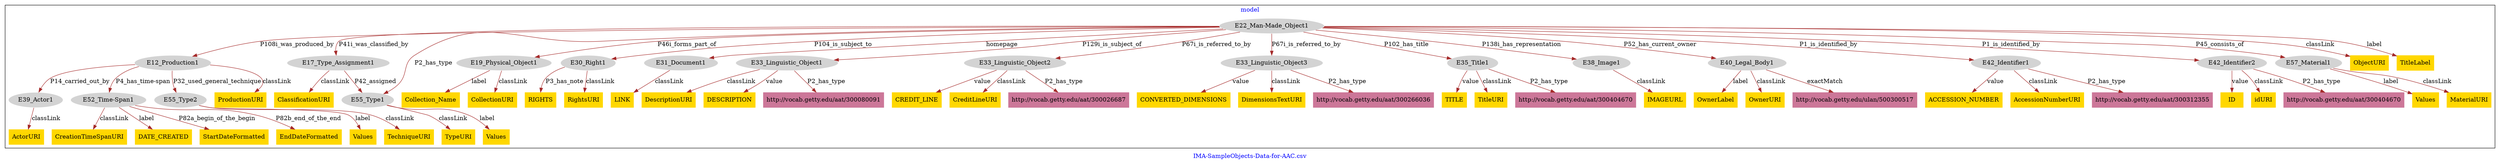 digraph n0 {
fontcolor="blue"
remincross="true"
label="IMA-SampleObjects-Data-for-AAC.csv"
subgraph cluster {
label="model"
n2[style="filled",color="white",fillcolor="lightgray",label="E12_Production1"];
n3[style="filled",color="white",fillcolor="lightgray",label="E39_Actor1"];
n4[style="filled",color="white",fillcolor="lightgray",label="E52_Time-Span1"];
n5[style="filled",color="white",fillcolor="lightgray",label="E55_Type2"];
n6[style="filled",color="white",fillcolor="lightgray",label="E17_Type_Assignment1"];
n7[style="filled",color="white",fillcolor="lightgray",label="E55_Type1"];
n8[style="filled",color="white",fillcolor="lightgray",label="E22_Man-Made_Object1"];
n9[style="filled",color="white",fillcolor="lightgray",label="E19_Physical_Object1"];
n10[style="filled",color="white",fillcolor="lightgray",label="E30_Right1"];
n11[style="filled",color="white",fillcolor="lightgray",label="E31_Document1"];
n12[style="filled",color="white",fillcolor="lightgray",label="E33_Linguistic_Object1"];
n13[style="filled",color="white",fillcolor="lightgray",label="E33_Linguistic_Object2"];
n14[style="filled",color="white",fillcolor="lightgray",label="E33_Linguistic_Object3"];
n15[style="filled",color="white",fillcolor="lightgray",label="E35_Title1"];
n16[style="filled",color="white",fillcolor="lightgray",label="E38_Image1"];
n17[style="filled",color="white",fillcolor="lightgray",label="E40_Legal_Body1"];
n18[style="filled",color="white",fillcolor="lightgray",label="E42_Identifier1"];
n19[style="filled",color="white",fillcolor="lightgray",label="E42_Identifier2"];
n20[style="filled",color="white",fillcolor="lightgray",label="E57_Material1"];
n21[shape="plaintext",style="filled",fillcolor="gold",label="ObjectURI"];
n22[shape="plaintext",style="filled",fillcolor="gold",label="LINK"];
n23[shape="plaintext",style="filled",fillcolor="gold",label="ProductionURI"];
n24[shape="plaintext",style="filled",fillcolor="gold",label="RIGHTS"];
n25[shape="plaintext",style="filled",fillcolor="gold",label="ACCESSION_NUMBER"];
n26[shape="plaintext",style="filled",fillcolor="gold",label="Values"];
n27[shape="plaintext",style="filled",fillcolor="gold",label="ID"];
n28[shape="plaintext",style="filled",fillcolor="gold",label="MaterialURI"];
n29[shape="plaintext",style="filled",fillcolor="gold",label="CONVERTED_DIMENSIONS"];
n30[shape="plaintext",style="filled",fillcolor="gold",label="OwnerLabel"];
n31[shape="plaintext",style="filled",fillcolor="gold",label="RightsURI"];
n32[shape="plaintext",style="filled",fillcolor="gold",label="EndDateFormatted"];
n33[shape="plaintext",style="filled",fillcolor="gold",label="Collection_Name"];
n34[shape="plaintext",style="filled",fillcolor="gold",label="TechniqueURI"];
n35[shape="plaintext",style="filled",fillcolor="gold",label="CreationTimeSpanURI"];
n36[shape="plaintext",style="filled",fillcolor="gold",label="Values"];
n37[shape="plaintext",style="filled",fillcolor="gold",label="DescriptionURI"];
n38[shape="plaintext",style="filled",fillcolor="gold",label="AccessionNumberURI"];
n39[shape="plaintext",style="filled",fillcolor="gold",label="ActorURI"];
n40[shape="plaintext",style="filled",fillcolor="gold",label="TitleLabel"];
n41[shape="plaintext",style="filled",fillcolor="gold",label="CollectionURI"];
n42[shape="plaintext",style="filled",fillcolor="gold",label="CREDIT_LINE"];
n43[shape="plaintext",style="filled",fillcolor="gold",label="DESCRIPTION"];
n44[shape="plaintext",style="filled",fillcolor="gold",label="idURI"];
n45[shape="plaintext",style="filled",fillcolor="gold",label="ClassificationURI"];
n46[shape="plaintext",style="filled",fillcolor="gold",label="OwnerURI"];
n47[shape="plaintext",style="filled",fillcolor="gold",label="Values"];
n48[shape="plaintext",style="filled",fillcolor="gold",label="DATE_CREATED"];
n49[shape="plaintext",style="filled",fillcolor="gold",label="DimensionsTextURI"];
n50[shape="plaintext",style="filled",fillcolor="gold",label="TITLE"];
n51[shape="plaintext",style="filled",fillcolor="gold",label="StartDateFormatted"];
n52[shape="plaintext",style="filled",fillcolor="gold",label="IMAGEURL"];
n53[shape="plaintext",style="filled",fillcolor="gold",label="TitleURI"];
n54[shape="plaintext",style="filled",fillcolor="gold",label="TypeURI"];
n55[shape="plaintext",style="filled",fillcolor="gold",label="CreditLineURI"];
n56[shape="plaintext",style="filled",fillcolor="#CC7799",label="http://vocab.getty.edu/ulan/500300517"];
n57[shape="plaintext",style="filled",fillcolor="#CC7799",label="http://vocab.getty.edu/aat/300404670"];
n58[shape="plaintext",style="filled",fillcolor="#CC7799",label="http://vocab.getty.edu/aat/300404670"];
n59[shape="plaintext",style="filled",fillcolor="#CC7799",label="http://vocab.getty.edu/aat/300266036"];
n60[shape="plaintext",style="filled",fillcolor="#CC7799",label="http://vocab.getty.edu/aat/300312355"];
n61[shape="plaintext",style="filled",fillcolor="#CC7799",label="http://vocab.getty.edu/aat/300026687"];
n62[shape="plaintext",style="filled",fillcolor="#CC7799",label="http://vocab.getty.edu/aat/300080091"];
}
n2 -> n3[color="brown",fontcolor="black",label="P14_carried_out_by"]
n2 -> n4[color="brown",fontcolor="black",label="P4_has_time-span"]
n2 -> n5[color="brown",fontcolor="black",label="P32_used_general_technique"]
n6 -> n7[color="brown",fontcolor="black",label="P42_assigned"]
n8 -> n2[color="brown",fontcolor="black",label="P108i_was_produced_by"]
n8 -> n6[color="brown",fontcolor="black",label="P41i_was_classified_by"]
n8 -> n9[color="brown",fontcolor="black",label="P46i_forms_part_of"]
n8 -> n10[color="brown",fontcolor="black",label="P104_is_subject_to"]
n8 -> n11[color="brown",fontcolor="black",label="homepage"]
n8 -> n12[color="brown",fontcolor="black",label="P129i_is_subject_of"]
n8 -> n13[color="brown",fontcolor="black",label="P67i_is_referred_to_by"]
n8 -> n14[color="brown",fontcolor="black",label="P67i_is_referred_to_by"]
n8 -> n15[color="brown",fontcolor="black",label="P102_has_title"]
n8 -> n16[color="brown",fontcolor="black",label="P138i_has_representation"]
n8 -> n17[color="brown",fontcolor="black",label="P52_has_current_owner"]
n8 -> n18[color="brown",fontcolor="black",label="P1_is_identified_by"]
n8 -> n19[color="brown",fontcolor="black",label="P1_is_identified_by"]
n8 -> n20[color="brown",fontcolor="black",label="P45_consists_of"]
n8 -> n21[color="brown",fontcolor="black",label="classLink"]
n11 -> n22[color="brown",fontcolor="black",label="classLink"]
n2 -> n23[color="brown",fontcolor="black",label="classLink"]
n10 -> n24[color="brown",fontcolor="black",label="P3_has_note"]
n18 -> n25[color="brown",fontcolor="black",label="value"]
n20 -> n26[color="brown",fontcolor="black",label="label"]
n19 -> n27[color="brown",fontcolor="black",label="value"]
n20 -> n28[color="brown",fontcolor="black",label="classLink"]
n14 -> n29[color="brown",fontcolor="black",label="value"]
n17 -> n30[color="brown",fontcolor="black",label="label"]
n10 -> n31[color="brown",fontcolor="black",label="classLink"]
n4 -> n32[color="brown",fontcolor="black",label="P82b_end_of_the_end"]
n9 -> n33[color="brown",fontcolor="black",label="label"]
n5 -> n34[color="brown",fontcolor="black",label="classLink"]
n4 -> n35[color="brown",fontcolor="black",label="classLink"]
n7 -> n36[color="brown",fontcolor="black",label="label"]
n12 -> n37[color="brown",fontcolor="black",label="classLink"]
n18 -> n38[color="brown",fontcolor="black",label="classLink"]
n3 -> n39[color="brown",fontcolor="black",label="classLink"]
n8 -> n40[color="brown",fontcolor="black",label="label"]
n9 -> n41[color="brown",fontcolor="black",label="classLink"]
n13 -> n42[color="brown",fontcolor="black",label="value"]
n12 -> n43[color="brown",fontcolor="black",label="value"]
n19 -> n44[color="brown",fontcolor="black",label="classLink"]
n6 -> n45[color="brown",fontcolor="black",label="classLink"]
n17 -> n46[color="brown",fontcolor="black",label="classLink"]
n5 -> n47[color="brown",fontcolor="black",label="label"]
n4 -> n48[color="brown",fontcolor="black",label="label"]
n14 -> n49[color="brown",fontcolor="black",label="classLink"]
n15 -> n50[color="brown",fontcolor="black",label="value"]
n4 -> n51[color="brown",fontcolor="black",label="P82a_begin_of_the_begin"]
n16 -> n52[color="brown",fontcolor="black",label="classLink"]
n15 -> n53[color="brown",fontcolor="black",label="classLink"]
n7 -> n54[color="brown",fontcolor="black",label="classLink"]
n13 -> n55[color="brown",fontcolor="black",label="classLink"]
n8 -> n7[color="brown",fontcolor="black",label="P2_has_type"]
n17 -> n56[color="brown",fontcolor="black",label="exactMatch"]
n15 -> n57[color="brown",fontcolor="black",label="P2_has_type"]
n19 -> n58[color="brown",fontcolor="black",label="P2_has_type"]
n14 -> n59[color="brown",fontcolor="black",label="P2_has_type"]
n18 -> n60[color="brown",fontcolor="black",label="P2_has_type"]
n13 -> n61[color="brown",fontcolor="black",label="P2_has_type"]
n12 -> n62[color="brown",fontcolor="black",label="P2_has_type"]
}
